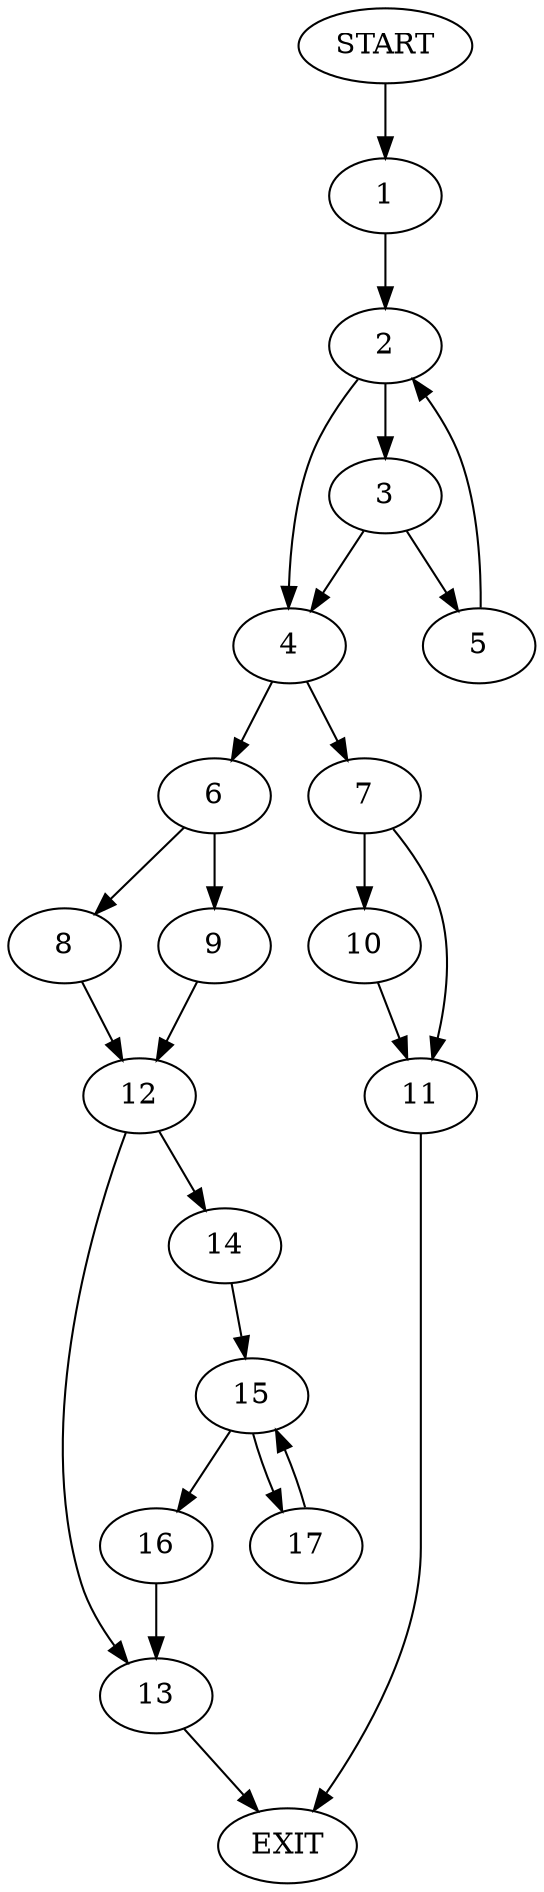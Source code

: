 digraph {
0 [label="START"]
18 [label="EXIT"]
0 -> 1
1 -> 2
2 -> 3
2 -> 4
3 -> 4
3 -> 5
4 -> 6
4 -> 7
5 -> 2
6 -> 8
6 -> 9
7 -> 10
7 -> 11
10 -> 11
11 -> 18
8 -> 12
9 -> 12
12 -> 13
12 -> 14
14 -> 15
13 -> 18
15 -> 16
15 -> 17
17 -> 15
16 -> 13
}
